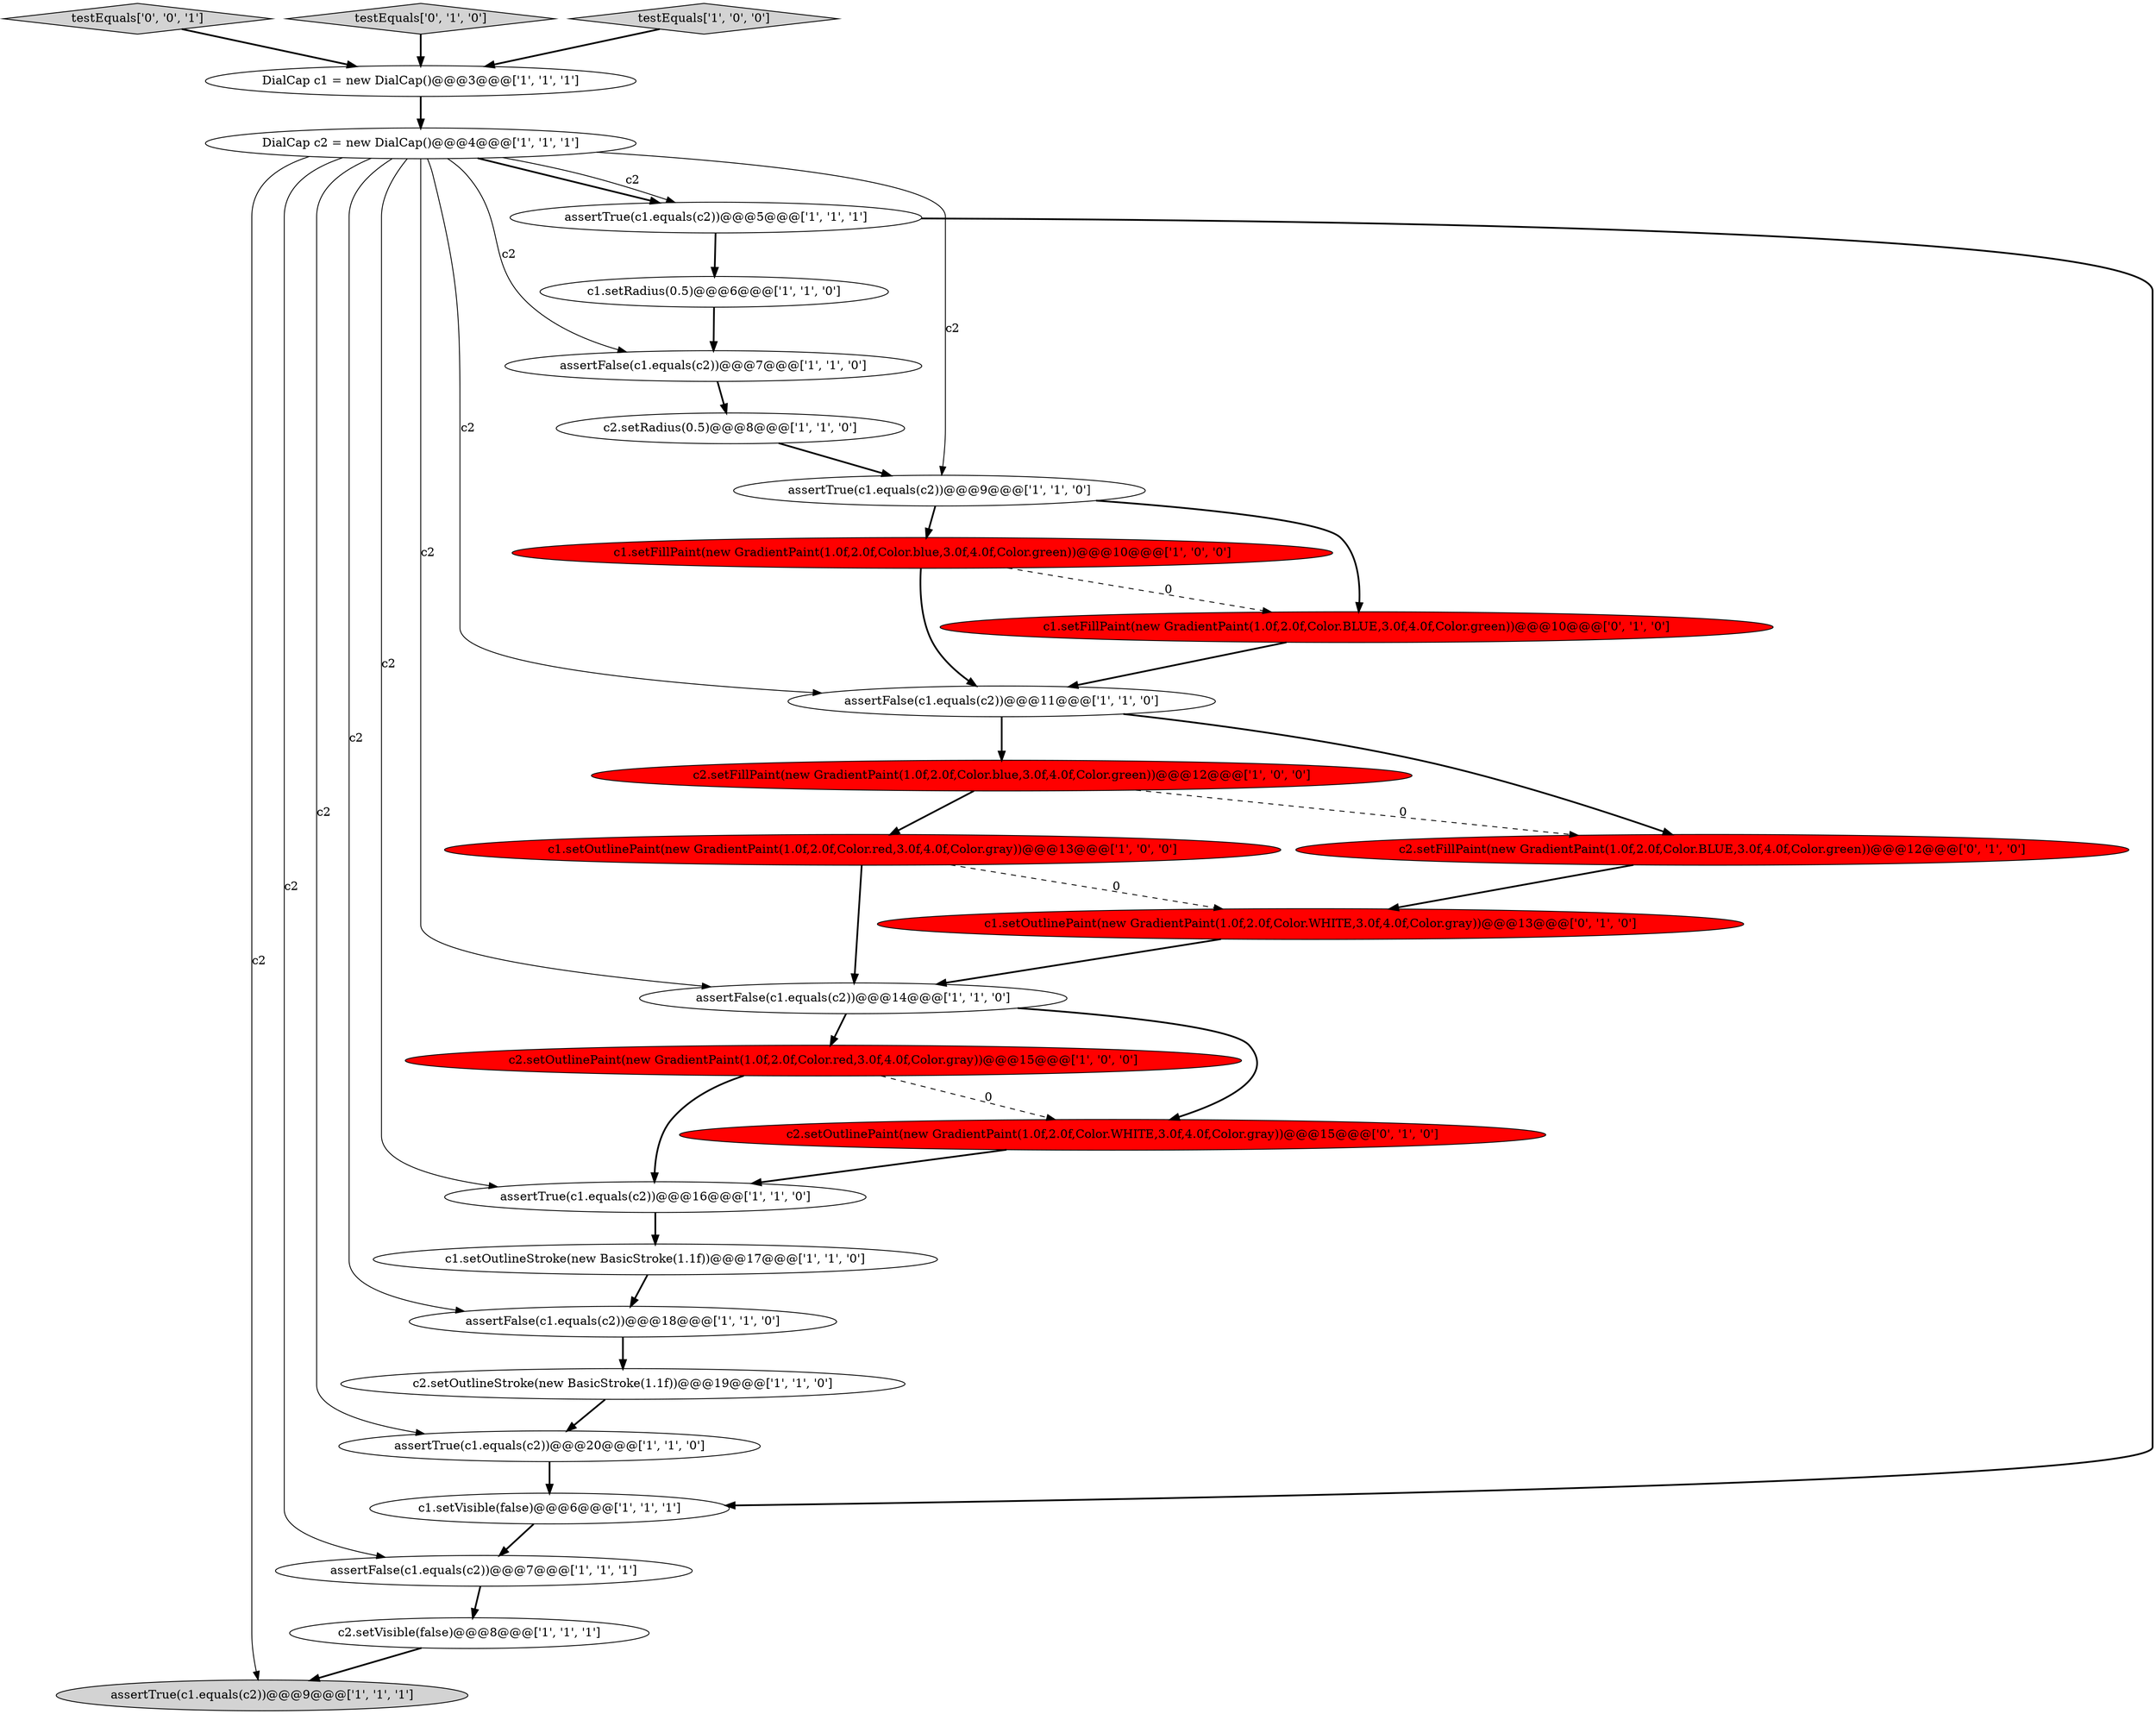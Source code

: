 digraph {
4 [style = filled, label = "assertTrue(c1.equals(c2))@@@20@@@['1', '1', '0']", fillcolor = white, shape = ellipse image = "AAA0AAABBB1BBB"];
16 [style = filled, label = "c2.setRadius(0.5)@@@8@@@['1', '1', '0']", fillcolor = white, shape = ellipse image = "AAA0AAABBB1BBB"];
19 [style = filled, label = "DialCap c1 = new DialCap()@@@3@@@['1', '1', '1']", fillcolor = white, shape = ellipse image = "AAA0AAABBB1BBB"];
7 [style = filled, label = "assertTrue(c1.equals(c2))@@@5@@@['1', '1', '1']", fillcolor = white, shape = ellipse image = "AAA0AAABBB1BBB"];
18 [style = filled, label = "assertFalse(c1.equals(c2))@@@14@@@['1', '1', '0']", fillcolor = white, shape = ellipse image = "AAA0AAABBB1BBB"];
13 [style = filled, label = "DialCap c2 = new DialCap()@@@4@@@['1', '1', '1']", fillcolor = white, shape = ellipse image = "AAA0AAABBB1BBB"];
6 [style = filled, label = "assertTrue(c1.equals(c2))@@@9@@@['1', '1', '1']", fillcolor = lightgray, shape = ellipse image = "AAA0AAABBB1BBB"];
9 [style = filled, label = "assertTrue(c1.equals(c2))@@@9@@@['1', '1', '0']", fillcolor = white, shape = ellipse image = "AAA0AAABBB1BBB"];
8 [style = filled, label = "c2.setFillPaint(new GradientPaint(1.0f,2.0f,Color.blue,3.0f,4.0f,Color.green))@@@12@@@['1', '0', '0']", fillcolor = red, shape = ellipse image = "AAA1AAABBB1BBB"];
28 [style = filled, label = "testEquals['0', '0', '1']", fillcolor = lightgray, shape = diamond image = "AAA0AAABBB3BBB"];
14 [style = filled, label = "assertFalse(c1.equals(c2))@@@7@@@['1', '1', '1']", fillcolor = white, shape = ellipse image = "AAA0AAABBB1BBB"];
26 [style = filled, label = "c2.setFillPaint(new GradientPaint(1.0f,2.0f,Color.BLUE,3.0f,4.0f,Color.green))@@@12@@@['0', '1', '0']", fillcolor = red, shape = ellipse image = "AAA1AAABBB2BBB"];
21 [style = filled, label = "assertFalse(c1.equals(c2))@@@7@@@['1', '1', '0']", fillcolor = white, shape = ellipse image = "AAA0AAABBB1BBB"];
12 [style = filled, label = "c1.setFillPaint(new GradientPaint(1.0f,2.0f,Color.blue,3.0f,4.0f,Color.green))@@@10@@@['1', '0', '0']", fillcolor = red, shape = ellipse image = "AAA1AAABBB1BBB"];
0 [style = filled, label = "assertFalse(c1.equals(c2))@@@11@@@['1', '1', '0']", fillcolor = white, shape = ellipse image = "AAA0AAABBB1BBB"];
3 [style = filled, label = "c1.setOutlinePaint(new GradientPaint(1.0f,2.0f,Color.red,3.0f,4.0f,Color.gray))@@@13@@@['1', '0', '0']", fillcolor = red, shape = ellipse image = "AAA1AAABBB1BBB"];
27 [style = filled, label = "c1.setFillPaint(new GradientPaint(1.0f,2.0f,Color.BLUE,3.0f,4.0f,Color.green))@@@10@@@['0', '1', '0']", fillcolor = red, shape = ellipse image = "AAA1AAABBB2BBB"];
17 [style = filled, label = "c2.setOutlineStroke(new BasicStroke(1.1f))@@@19@@@['1', '1', '0']", fillcolor = white, shape = ellipse image = "AAA0AAABBB1BBB"];
23 [style = filled, label = "c1.setOutlinePaint(new GradientPaint(1.0f,2.0f,Color.WHITE,3.0f,4.0f,Color.gray))@@@13@@@['0', '1', '0']", fillcolor = red, shape = ellipse image = "AAA1AAABBB2BBB"];
10 [style = filled, label = "c2.setOutlinePaint(new GradientPaint(1.0f,2.0f,Color.red,3.0f,4.0f,Color.gray))@@@15@@@['1', '0', '0']", fillcolor = red, shape = ellipse image = "AAA1AAABBB1BBB"];
24 [style = filled, label = "testEquals['0', '1', '0']", fillcolor = lightgray, shape = diamond image = "AAA0AAABBB2BBB"];
20 [style = filled, label = "assertFalse(c1.equals(c2))@@@18@@@['1', '1', '0']", fillcolor = white, shape = ellipse image = "AAA0AAABBB1BBB"];
25 [style = filled, label = "c2.setOutlinePaint(new GradientPaint(1.0f,2.0f,Color.WHITE,3.0f,4.0f,Color.gray))@@@15@@@['0', '1', '0']", fillcolor = red, shape = ellipse image = "AAA1AAABBB2BBB"];
1 [style = filled, label = "c1.setOutlineStroke(new BasicStroke(1.1f))@@@17@@@['1', '1', '0']", fillcolor = white, shape = ellipse image = "AAA0AAABBB1BBB"];
2 [style = filled, label = "c1.setVisible(false)@@@6@@@['1', '1', '1']", fillcolor = white, shape = ellipse image = "AAA0AAABBB1BBB"];
15 [style = filled, label = "c1.setRadius(0.5)@@@6@@@['1', '1', '0']", fillcolor = white, shape = ellipse image = "AAA0AAABBB1BBB"];
5 [style = filled, label = "assertTrue(c1.equals(c2))@@@16@@@['1', '1', '0']", fillcolor = white, shape = ellipse image = "AAA0AAABBB1BBB"];
22 [style = filled, label = "testEquals['1', '0', '0']", fillcolor = lightgray, shape = diamond image = "AAA0AAABBB1BBB"];
11 [style = filled, label = "c2.setVisible(false)@@@8@@@['1', '1', '1']", fillcolor = white, shape = ellipse image = "AAA0AAABBB1BBB"];
13->21 [style = solid, label="c2"];
20->17 [style = bold, label=""];
24->19 [style = bold, label=""];
0->26 [style = bold, label=""];
27->0 [style = bold, label=""];
22->19 [style = bold, label=""];
13->20 [style = solid, label="c2"];
15->21 [style = bold, label=""];
11->6 [style = bold, label=""];
8->3 [style = bold, label=""];
17->4 [style = bold, label=""];
1->20 [style = bold, label=""];
13->4 [style = solid, label="c2"];
13->5 [style = solid, label="c2"];
4->2 [style = bold, label=""];
13->9 [style = solid, label="c2"];
13->6 [style = solid, label="c2"];
12->0 [style = bold, label=""];
3->18 [style = bold, label=""];
9->27 [style = bold, label=""];
3->23 [style = dashed, label="0"];
5->1 [style = bold, label=""];
10->5 [style = bold, label=""];
19->13 [style = bold, label=""];
18->10 [style = bold, label=""];
13->7 [style = bold, label=""];
7->2 [style = bold, label=""];
26->23 [style = bold, label=""];
2->14 [style = bold, label=""];
13->0 [style = solid, label="c2"];
0->8 [style = bold, label=""];
28->19 [style = bold, label=""];
18->25 [style = bold, label=""];
12->27 [style = dashed, label="0"];
21->16 [style = bold, label=""];
7->15 [style = bold, label=""];
25->5 [style = bold, label=""];
13->18 [style = solid, label="c2"];
9->12 [style = bold, label=""];
13->14 [style = solid, label="c2"];
13->7 [style = solid, label="c2"];
14->11 [style = bold, label=""];
23->18 [style = bold, label=""];
16->9 [style = bold, label=""];
10->25 [style = dashed, label="0"];
8->26 [style = dashed, label="0"];
}
